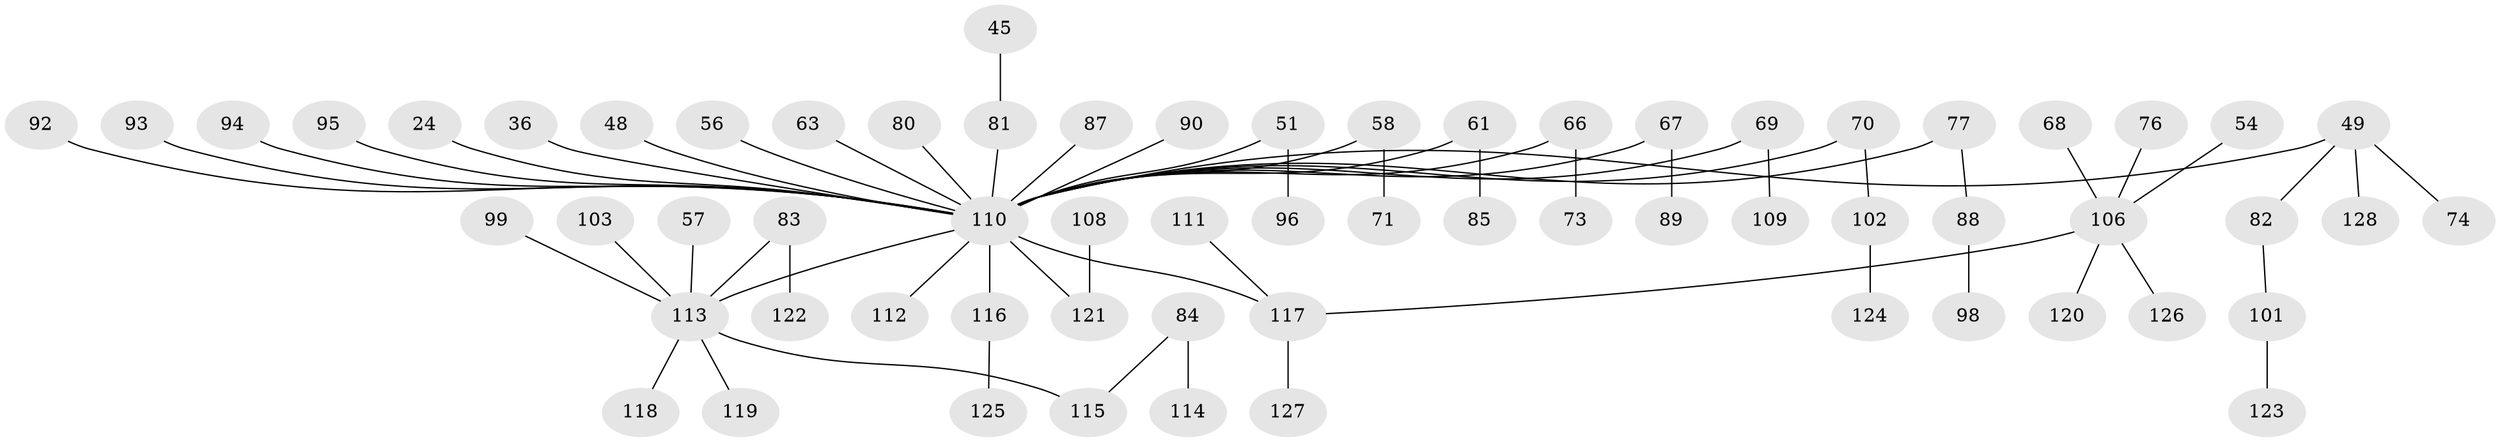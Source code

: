 // original degree distribution, {4: 0.09375, 5: 0.0390625, 6: 0.0078125, 2: 0.3203125, 1: 0.4453125, 3: 0.09375}
// Generated by graph-tools (version 1.1) at 2025/52/03/09/25 04:52:39]
// undirected, 64 vertices, 63 edges
graph export_dot {
graph [start="1"]
  node [color=gray90,style=filled];
  24;
  36;
  45;
  48;
  49 [super="+20+40"];
  51;
  54;
  56;
  57;
  58;
  61;
  63;
  66;
  67;
  68;
  69;
  70;
  71;
  73;
  74;
  76;
  77;
  80;
  81 [super="+39"];
  82;
  83;
  84;
  85;
  87;
  88;
  89;
  90;
  92;
  93;
  94;
  95;
  96;
  98;
  99;
  101;
  102;
  103;
  106 [super="+41+23+30+42+52+75"];
  108;
  109;
  110 [super="+60+86+100"];
  111;
  112;
  113 [super="+62+65+79+50"];
  114;
  115 [super="+64"];
  116 [super="+97"];
  117 [super="+107"];
  118;
  119;
  120;
  121 [super="+104"];
  122;
  123;
  124;
  125;
  126;
  127;
  128;
  24 -- 110;
  36 -- 110;
  45 -- 81;
  48 -- 110;
  49 -- 74;
  49 -- 128;
  49 -- 82;
  49 -- 110;
  51 -- 96;
  51 -- 110;
  54 -- 106;
  56 -- 110;
  57 -- 113;
  58 -- 71;
  58 -- 110;
  61 -- 85;
  61 -- 110;
  63 -- 110;
  66 -- 73;
  66 -- 110;
  67 -- 89;
  67 -- 110;
  68 -- 106;
  69 -- 109;
  69 -- 110;
  70 -- 102;
  70 -- 110;
  76 -- 106;
  77 -- 88;
  77 -- 110;
  80 -- 110;
  81 -- 110;
  82 -- 101;
  83 -- 122;
  83 -- 113;
  84 -- 114;
  84 -- 115;
  87 -- 110;
  88 -- 98;
  90 -- 110;
  92 -- 110;
  93 -- 110;
  94 -- 110;
  95 -- 110;
  99 -- 113;
  101 -- 123;
  102 -- 124;
  103 -- 113;
  106 -- 126;
  106 -- 120;
  106 -- 117;
  108 -- 121;
  110 -- 112;
  110 -- 121;
  110 -- 113;
  110 -- 116;
  110 -- 117;
  111 -- 117;
  113 -- 119;
  113 -- 115;
  113 -- 118;
  116 -- 125;
  117 -- 127;
}
